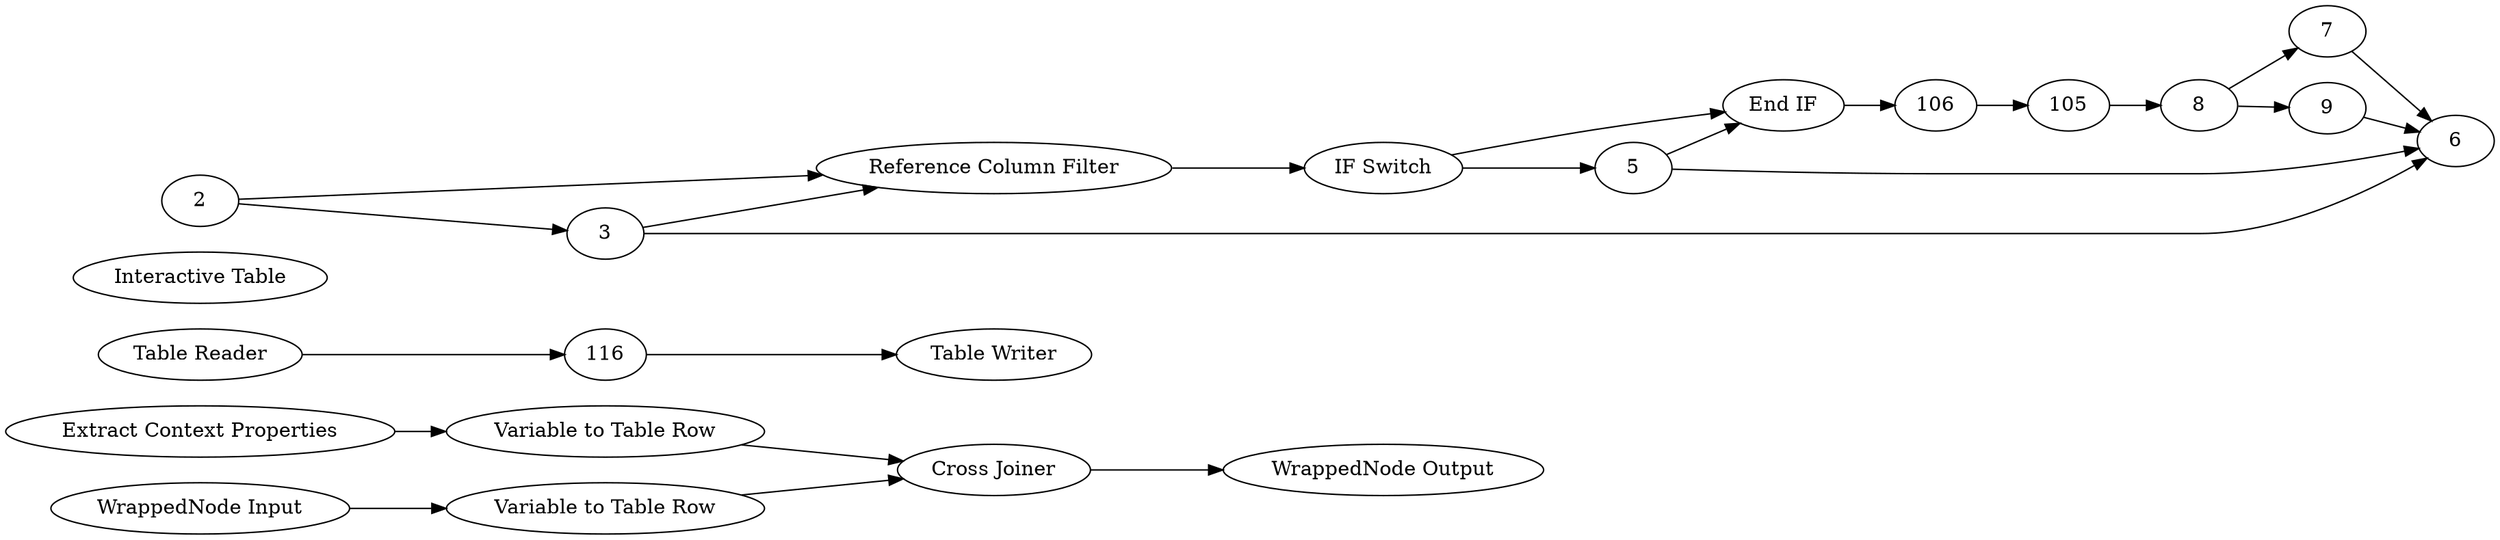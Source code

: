 digraph {
	54 [label="Cross Joiner"]
	55 [label="WrappedNode Input"]
	56 [label="WrappedNode Output"]
	59 [label="Extract Context Properties"]
	60 [label="Variable to Table Row"]
	61 [label="Variable to Table Row"]
	118 [label="Table Reader"]
	119 [label="Table Writer"]
	1 [label="Interactive Table"]
	13 [label="IF Switch"]
	14 [label="End IF"]
	104 [label="Reference Column Filter"]
	54 -> 56
	55 -> 61
	59 -> 60
	60 -> 54
	61 -> 54
	116 -> 119
	118 -> 116
	2 -> 3
	2 -> 104
	3 -> 6
	3 -> 104
	5 -> 6
	5 -> 14
	7 -> 6
	8 -> 9
	8 -> 7
	9 -> 6
	13 -> 14
	13 -> 5
	14 -> 106
	104 -> 13
	105 -> 8
	106 -> 105
	rankdir=LR
}
